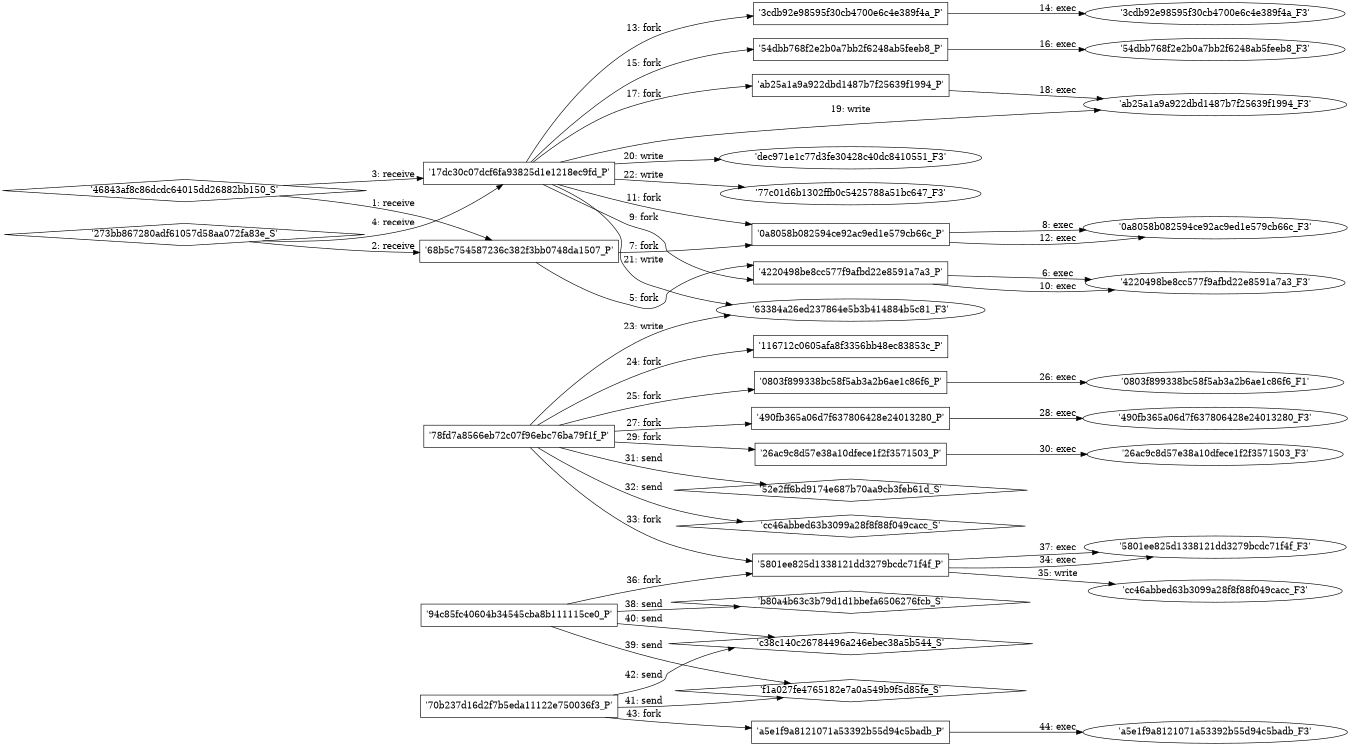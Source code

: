 digraph "D:\Learning\Paper\apt\基于CTI的攻击预警\Dataset\攻击图\ASGfromALLCTI\Malicious MDM Let's Hide This App.dot" {
rankdir="LR"
size="9"
fixedsize="false"
splines="true"
nodesep=0.3
ranksep=0
fontsize=10
overlap="scalexy"
engine= "neato"
	"'68b5c754587236c382f3bb0748da1507_P'" [node_type=Process shape=box]
	"'46843af8c86dcdc64015dd26882bb150_S'" [node_type=Socket shape=diamond]
	"'46843af8c86dcdc64015dd26882bb150_S'" -> "'68b5c754587236c382f3bb0748da1507_P'" [label="1: receive"]
	"'68b5c754587236c382f3bb0748da1507_P'" [node_type=Process shape=box]
	"'273bb867280adf61057d58aa072fa83e_S'" [node_type=Socket shape=diamond]
	"'273bb867280adf61057d58aa072fa83e_S'" -> "'68b5c754587236c382f3bb0748da1507_P'" [label="2: receive"]
	"'17dc30c07dcf6fa93825d1e1218ec9fd_P'" [node_type=Process shape=box]
	"'46843af8c86dcdc64015dd26882bb150_S'" [node_type=Socket shape=diamond]
	"'46843af8c86dcdc64015dd26882bb150_S'" -> "'17dc30c07dcf6fa93825d1e1218ec9fd_P'" [label="3: receive"]
	"'17dc30c07dcf6fa93825d1e1218ec9fd_P'" [node_type=Process shape=box]
	"'273bb867280adf61057d58aa072fa83e_S'" [node_type=Socket shape=diamond]
	"'273bb867280adf61057d58aa072fa83e_S'" -> "'17dc30c07dcf6fa93825d1e1218ec9fd_P'" [label="4: receive"]
	"'68b5c754587236c382f3bb0748da1507_P'" [node_type=Process shape=box]
	"'4220498be8cc577f9afbd22e8591a7a3_P'" [node_type=Process shape=box]
	"'68b5c754587236c382f3bb0748da1507_P'" -> "'4220498be8cc577f9afbd22e8591a7a3_P'" [label="5: fork"]
	"'4220498be8cc577f9afbd22e8591a7a3_P'" [node_type=Process shape=box]
	"'4220498be8cc577f9afbd22e8591a7a3_F3'" [node_type=File shape=ellipse]
	"'4220498be8cc577f9afbd22e8591a7a3_P'" -> "'4220498be8cc577f9afbd22e8591a7a3_F3'" [label="6: exec"]
	"'68b5c754587236c382f3bb0748da1507_P'" [node_type=Process shape=box]
	"'0a8058b082594ce92ac9ed1e579cb66c_P'" [node_type=Process shape=box]
	"'68b5c754587236c382f3bb0748da1507_P'" -> "'0a8058b082594ce92ac9ed1e579cb66c_P'" [label="7: fork"]
	"'0a8058b082594ce92ac9ed1e579cb66c_P'" [node_type=Process shape=box]
	"'0a8058b082594ce92ac9ed1e579cb66c_F3'" [node_type=File shape=ellipse]
	"'0a8058b082594ce92ac9ed1e579cb66c_P'" -> "'0a8058b082594ce92ac9ed1e579cb66c_F3'" [label="8: exec"]
	"'17dc30c07dcf6fa93825d1e1218ec9fd_P'" [node_type=Process shape=box]
	"'4220498be8cc577f9afbd22e8591a7a3_P'" [node_type=Process shape=box]
	"'17dc30c07dcf6fa93825d1e1218ec9fd_P'" -> "'4220498be8cc577f9afbd22e8591a7a3_P'" [label="9: fork"]
	"'4220498be8cc577f9afbd22e8591a7a3_P'" [node_type=Process shape=box]
	"'4220498be8cc577f9afbd22e8591a7a3_F3'" [node_type=File shape=ellipse]
	"'4220498be8cc577f9afbd22e8591a7a3_P'" -> "'4220498be8cc577f9afbd22e8591a7a3_F3'" [label="10: exec"]
	"'17dc30c07dcf6fa93825d1e1218ec9fd_P'" [node_type=Process shape=box]
	"'0a8058b082594ce92ac9ed1e579cb66c_P'" [node_type=Process shape=box]
	"'17dc30c07dcf6fa93825d1e1218ec9fd_P'" -> "'0a8058b082594ce92ac9ed1e579cb66c_P'" [label="11: fork"]
	"'0a8058b082594ce92ac9ed1e579cb66c_P'" [node_type=Process shape=box]
	"'0a8058b082594ce92ac9ed1e579cb66c_F3'" [node_type=File shape=ellipse]
	"'0a8058b082594ce92ac9ed1e579cb66c_P'" -> "'0a8058b082594ce92ac9ed1e579cb66c_F3'" [label="12: exec"]
	"'17dc30c07dcf6fa93825d1e1218ec9fd_P'" [node_type=Process shape=box]
	"'3cdb92e98595f30cb4700e6c4e389f4a_P'" [node_type=Process shape=box]
	"'17dc30c07dcf6fa93825d1e1218ec9fd_P'" -> "'3cdb92e98595f30cb4700e6c4e389f4a_P'" [label="13: fork"]
	"'3cdb92e98595f30cb4700e6c4e389f4a_P'" [node_type=Process shape=box]
	"'3cdb92e98595f30cb4700e6c4e389f4a_F3'" [node_type=File shape=ellipse]
	"'3cdb92e98595f30cb4700e6c4e389f4a_P'" -> "'3cdb92e98595f30cb4700e6c4e389f4a_F3'" [label="14: exec"]
	"'17dc30c07dcf6fa93825d1e1218ec9fd_P'" [node_type=Process shape=box]
	"'54dbb768f2e2b0a7bb2f6248ab5feeb8_P'" [node_type=Process shape=box]
	"'17dc30c07dcf6fa93825d1e1218ec9fd_P'" -> "'54dbb768f2e2b0a7bb2f6248ab5feeb8_P'" [label="15: fork"]
	"'54dbb768f2e2b0a7bb2f6248ab5feeb8_P'" [node_type=Process shape=box]
	"'54dbb768f2e2b0a7bb2f6248ab5feeb8_F3'" [node_type=File shape=ellipse]
	"'54dbb768f2e2b0a7bb2f6248ab5feeb8_P'" -> "'54dbb768f2e2b0a7bb2f6248ab5feeb8_F3'" [label="16: exec"]
	"'17dc30c07dcf6fa93825d1e1218ec9fd_P'" [node_type=Process shape=box]
	"'ab25a1a9a922dbd1487b7f25639f1994_P'" [node_type=Process shape=box]
	"'17dc30c07dcf6fa93825d1e1218ec9fd_P'" -> "'ab25a1a9a922dbd1487b7f25639f1994_P'" [label="17: fork"]
	"'ab25a1a9a922dbd1487b7f25639f1994_P'" [node_type=Process shape=box]
	"'ab25a1a9a922dbd1487b7f25639f1994_F3'" [node_type=File shape=ellipse]
	"'ab25a1a9a922dbd1487b7f25639f1994_P'" -> "'ab25a1a9a922dbd1487b7f25639f1994_F3'" [label="18: exec"]
	"'ab25a1a9a922dbd1487b7f25639f1994_F3'" [node_type=file shape=ellipse]
	"'17dc30c07dcf6fa93825d1e1218ec9fd_P'" [node_type=Process shape=box]
	"'17dc30c07dcf6fa93825d1e1218ec9fd_P'" -> "'ab25a1a9a922dbd1487b7f25639f1994_F3'" [label="19: write"]
	"'dec971e1c77d3fe30428c40dc8410551_F3'" [node_type=file shape=ellipse]
	"'17dc30c07dcf6fa93825d1e1218ec9fd_P'" [node_type=Process shape=box]
	"'17dc30c07dcf6fa93825d1e1218ec9fd_P'" -> "'dec971e1c77d3fe30428c40dc8410551_F3'" [label="20: write"]
	"'63384a26ed237864e5b3b414884b5c81_F3'" [node_type=file shape=ellipse]
	"'17dc30c07dcf6fa93825d1e1218ec9fd_P'" [node_type=Process shape=box]
	"'17dc30c07dcf6fa93825d1e1218ec9fd_P'" -> "'63384a26ed237864e5b3b414884b5c81_F3'" [label="21: write"]
	"'77c01d6b1302ffb0c5425788a51bc647_F3'" [node_type=file shape=ellipse]
	"'17dc30c07dcf6fa93825d1e1218ec9fd_P'" [node_type=Process shape=box]
	"'17dc30c07dcf6fa93825d1e1218ec9fd_P'" -> "'77c01d6b1302ffb0c5425788a51bc647_F3'" [label="22: write"]
	"'63384a26ed237864e5b3b414884b5c81_F3'" [node_type=file shape=ellipse]
	"'78fd7a8566eb72c07f96ebc76ba79f1f_P'" [node_type=Process shape=box]
	"'78fd7a8566eb72c07f96ebc76ba79f1f_P'" -> "'63384a26ed237864e5b3b414884b5c81_F3'" [label="23: write"]
	"'78fd7a8566eb72c07f96ebc76ba79f1f_P'" [node_type=Process shape=box]
	"'116712c0605afa8f3356bb48ec83853c_P'" [node_type=Process shape=box]
	"'78fd7a8566eb72c07f96ebc76ba79f1f_P'" -> "'116712c0605afa8f3356bb48ec83853c_P'" [label="24: fork"]
	"'78fd7a8566eb72c07f96ebc76ba79f1f_P'" [node_type=Process shape=box]
	"'0803f899338bc58f5ab3a2b6ae1c86f6_P'" [node_type=Process shape=box]
	"'78fd7a8566eb72c07f96ebc76ba79f1f_P'" -> "'0803f899338bc58f5ab3a2b6ae1c86f6_P'" [label="25: fork"]
	"'0803f899338bc58f5ab3a2b6ae1c86f6_P'" [node_type=Process shape=box]
	"'0803f899338bc58f5ab3a2b6ae1c86f6_F1'" [node_type=File shape=ellipse]
	"'0803f899338bc58f5ab3a2b6ae1c86f6_P'" -> "'0803f899338bc58f5ab3a2b6ae1c86f6_F1'" [label="26: exec"]
	"'78fd7a8566eb72c07f96ebc76ba79f1f_P'" [node_type=Process shape=box]
	"'490fb365a06d7f637806428e24013280_P'" [node_type=Process shape=box]
	"'78fd7a8566eb72c07f96ebc76ba79f1f_P'" -> "'490fb365a06d7f637806428e24013280_P'" [label="27: fork"]
	"'490fb365a06d7f637806428e24013280_P'" [node_type=Process shape=box]
	"'490fb365a06d7f637806428e24013280_F3'" [node_type=File shape=ellipse]
	"'490fb365a06d7f637806428e24013280_P'" -> "'490fb365a06d7f637806428e24013280_F3'" [label="28: exec"]
	"'78fd7a8566eb72c07f96ebc76ba79f1f_P'" [node_type=Process shape=box]
	"'26ac9c8d57e38a10dfece1f2f3571503_P'" [node_type=Process shape=box]
	"'78fd7a8566eb72c07f96ebc76ba79f1f_P'" -> "'26ac9c8d57e38a10dfece1f2f3571503_P'" [label="29: fork"]
	"'26ac9c8d57e38a10dfece1f2f3571503_P'" [node_type=Process shape=box]
	"'26ac9c8d57e38a10dfece1f2f3571503_F3'" [node_type=File shape=ellipse]
	"'26ac9c8d57e38a10dfece1f2f3571503_P'" -> "'26ac9c8d57e38a10dfece1f2f3571503_F3'" [label="30: exec"]
	"'52e2ff6bd9174e687b70aa9cb3feb61d_S'" [node_type=Socket shape=diamond]
	"'78fd7a8566eb72c07f96ebc76ba79f1f_P'" [node_type=Process shape=box]
	"'78fd7a8566eb72c07f96ebc76ba79f1f_P'" -> "'52e2ff6bd9174e687b70aa9cb3feb61d_S'" [label="31: send"]
	"'cc46abbed63b3099a28f8f88f049cacc_S'" [node_type=Socket shape=diamond]
	"'78fd7a8566eb72c07f96ebc76ba79f1f_P'" [node_type=Process shape=box]
	"'78fd7a8566eb72c07f96ebc76ba79f1f_P'" -> "'cc46abbed63b3099a28f8f88f049cacc_S'" [label="32: send"]
	"'78fd7a8566eb72c07f96ebc76ba79f1f_P'" [node_type=Process shape=box]
	"'5801ee825d1338121dd3279bcdc71f4f_P'" [node_type=Process shape=box]
	"'78fd7a8566eb72c07f96ebc76ba79f1f_P'" -> "'5801ee825d1338121dd3279bcdc71f4f_P'" [label="33: fork"]
	"'5801ee825d1338121dd3279bcdc71f4f_P'" [node_type=Process shape=box]
	"'5801ee825d1338121dd3279bcdc71f4f_F3'" [node_type=File shape=ellipse]
	"'5801ee825d1338121dd3279bcdc71f4f_P'" -> "'5801ee825d1338121dd3279bcdc71f4f_F3'" [label="34: exec"]
	"'cc46abbed63b3099a28f8f88f049cacc_F3'" [node_type=file shape=ellipse]
	"'5801ee825d1338121dd3279bcdc71f4f_P'" [node_type=Process shape=box]
	"'5801ee825d1338121dd3279bcdc71f4f_P'" -> "'cc46abbed63b3099a28f8f88f049cacc_F3'" [label="35: write"]
	"'94c85fc40604b34545cba8b111115ce0_P'" [node_type=Process shape=box]
	"'5801ee825d1338121dd3279bcdc71f4f_P'" [node_type=Process shape=box]
	"'94c85fc40604b34545cba8b111115ce0_P'" -> "'5801ee825d1338121dd3279bcdc71f4f_P'" [label="36: fork"]
	"'5801ee825d1338121dd3279bcdc71f4f_P'" [node_type=Process shape=box]
	"'5801ee825d1338121dd3279bcdc71f4f_F3'" [node_type=File shape=ellipse]
	"'5801ee825d1338121dd3279bcdc71f4f_P'" -> "'5801ee825d1338121dd3279bcdc71f4f_F3'" [label="37: exec"]
	"'b80a4b63c3b79d1d1bbefa6506276fcb_S'" [node_type=Socket shape=diamond]
	"'94c85fc40604b34545cba8b111115ce0_P'" [node_type=Process shape=box]
	"'94c85fc40604b34545cba8b111115ce0_P'" -> "'b80a4b63c3b79d1d1bbefa6506276fcb_S'" [label="38: send"]
	"'f1a027fe4765182e7a0a549b9f5d85fe_S'" [node_type=Socket shape=diamond]
	"'94c85fc40604b34545cba8b111115ce0_P'" [node_type=Process shape=box]
	"'94c85fc40604b34545cba8b111115ce0_P'" -> "'f1a027fe4765182e7a0a549b9f5d85fe_S'" [label="39: send"]
	"'c38c140c26784496a246ebec38a5b544_S'" [node_type=Socket shape=diamond]
	"'94c85fc40604b34545cba8b111115ce0_P'" [node_type=Process shape=box]
	"'94c85fc40604b34545cba8b111115ce0_P'" -> "'c38c140c26784496a246ebec38a5b544_S'" [label="40: send"]
	"'f1a027fe4765182e7a0a549b9f5d85fe_S'" [node_type=Socket shape=diamond]
	"'70b237d16d2f7b5eda11122e750036f3_P'" [node_type=Process shape=box]
	"'70b237d16d2f7b5eda11122e750036f3_P'" -> "'f1a027fe4765182e7a0a549b9f5d85fe_S'" [label="41: send"]
	"'c38c140c26784496a246ebec38a5b544_S'" [node_type=Socket shape=diamond]
	"'70b237d16d2f7b5eda11122e750036f3_P'" [node_type=Process shape=box]
	"'70b237d16d2f7b5eda11122e750036f3_P'" -> "'c38c140c26784496a246ebec38a5b544_S'" [label="42: send"]
	"'70b237d16d2f7b5eda11122e750036f3_P'" [node_type=Process shape=box]
	"'a5e1f9a8121071a53392b55d94c5badb_P'" [node_type=Process shape=box]
	"'70b237d16d2f7b5eda11122e750036f3_P'" -> "'a5e1f9a8121071a53392b55d94c5badb_P'" [label="43: fork"]
	"'a5e1f9a8121071a53392b55d94c5badb_P'" [node_type=Process shape=box]
	"'a5e1f9a8121071a53392b55d94c5badb_F3'" [node_type=File shape=ellipse]
	"'a5e1f9a8121071a53392b55d94c5badb_P'" -> "'a5e1f9a8121071a53392b55d94c5badb_F3'" [label="44: exec"]
}
